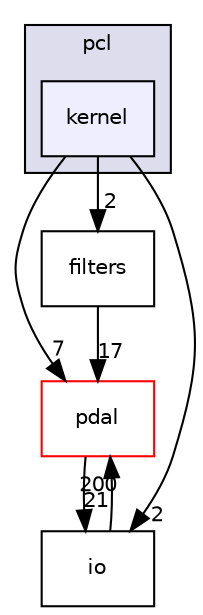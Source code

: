 digraph "pdal/plugins/pcl/kernel" {
  compound=true
  node [ fontsize="10", fontname="Helvetica"];
  edge [ labelfontsize="10", labelfontname="Helvetica"];
  subgraph clusterdir_c3b1d3439b137958b54bdbe7cbde68d6 {
    graph [ bgcolor="#ddddee", pencolor="black", label="pcl" fontname="Helvetica", fontsize="10", URL="dir_c3b1d3439b137958b54bdbe7cbde68d6.html"]
  dir_0109e0697ab5e36688c1e75a769ad2f1 [shape=box, label="kernel", style="filled", fillcolor="#eeeeff", pencolor="black", URL="dir_0109e0697ab5e36688c1e75a769ad2f1.html"];
  }
  dir_37e2adedb6e706efcbfadb5213756005 [shape=box label="pdal" fillcolor="white" style="filled" color="red" URL="dir_37e2adedb6e706efcbfadb5213756005.html"];
  dir_1d5bbadd870fe047ff237b24e55617ae [shape=box label="io" URL="dir_1d5bbadd870fe047ff237b24e55617ae.html"];
  dir_7ba9c4cff0988f78e55ff2036f410889 [shape=box label="filters" URL="dir_7ba9c4cff0988f78e55ff2036f410889.html"];
  dir_37e2adedb6e706efcbfadb5213756005->dir_1d5bbadd870fe047ff237b24e55617ae [headlabel="21", labeldistance=1.5 headhref="dir_000050_000044.html"];
  dir_1d5bbadd870fe047ff237b24e55617ae->dir_37e2adedb6e706efcbfadb5213756005 [headlabel="200", labeldistance=1.5 headhref="dir_000044_000050.html"];
  dir_7ba9c4cff0988f78e55ff2036f410889->dir_37e2adedb6e706efcbfadb5213756005 [headlabel="17", labeldistance=1.5 headhref="dir_000091_000050.html"];
  dir_0109e0697ab5e36688c1e75a769ad2f1->dir_37e2adedb6e706efcbfadb5213756005 [headlabel="7", labeldistance=1.5 headhref="dir_000093_000050.html"];
  dir_0109e0697ab5e36688c1e75a769ad2f1->dir_1d5bbadd870fe047ff237b24e55617ae [headlabel="2", labeldistance=1.5 headhref="dir_000093_000044.html"];
  dir_0109e0697ab5e36688c1e75a769ad2f1->dir_7ba9c4cff0988f78e55ff2036f410889 [headlabel="2", labeldistance=1.5 headhref="dir_000093_000091.html"];
}
